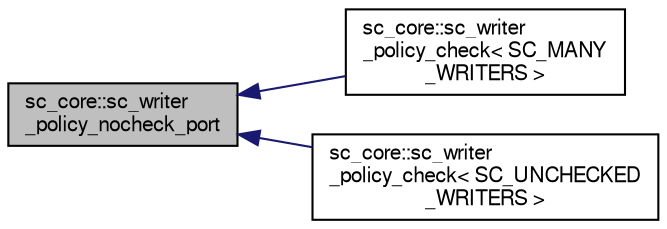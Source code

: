 digraph "sc_core::sc_writer_policy_nocheck_port"
{
  edge [fontname="FreeSans",fontsize="10",labelfontname="FreeSans",labelfontsize="10"];
  node [fontname="FreeSans",fontsize="10",shape=record];
  rankdir="LR";
  Node0 [label="sc_core::sc_writer\l_policy_nocheck_port",height=0.2,width=0.4,color="black", fillcolor="grey75", style="filled", fontcolor="black"];
  Node0 -> Node1 [dir="back",color="midnightblue",fontsize="10",style="solid",fontname="FreeSans"];
  Node1 [label="sc_core::sc_writer\l_policy_check\< SC_MANY\l_WRITERS \>",height=0.2,width=0.4,color="black", fillcolor="white", style="filled",URL="$a01380.html"];
  Node0 -> Node2 [dir="back",color="midnightblue",fontsize="10",style="solid",fontname="FreeSans"];
  Node2 [label="sc_core::sc_writer\l_policy_check\< SC_UNCHECKED\l_WRITERS \>",height=0.2,width=0.4,color="black", fillcolor="white", style="filled",URL="$a01384.html"];
}
